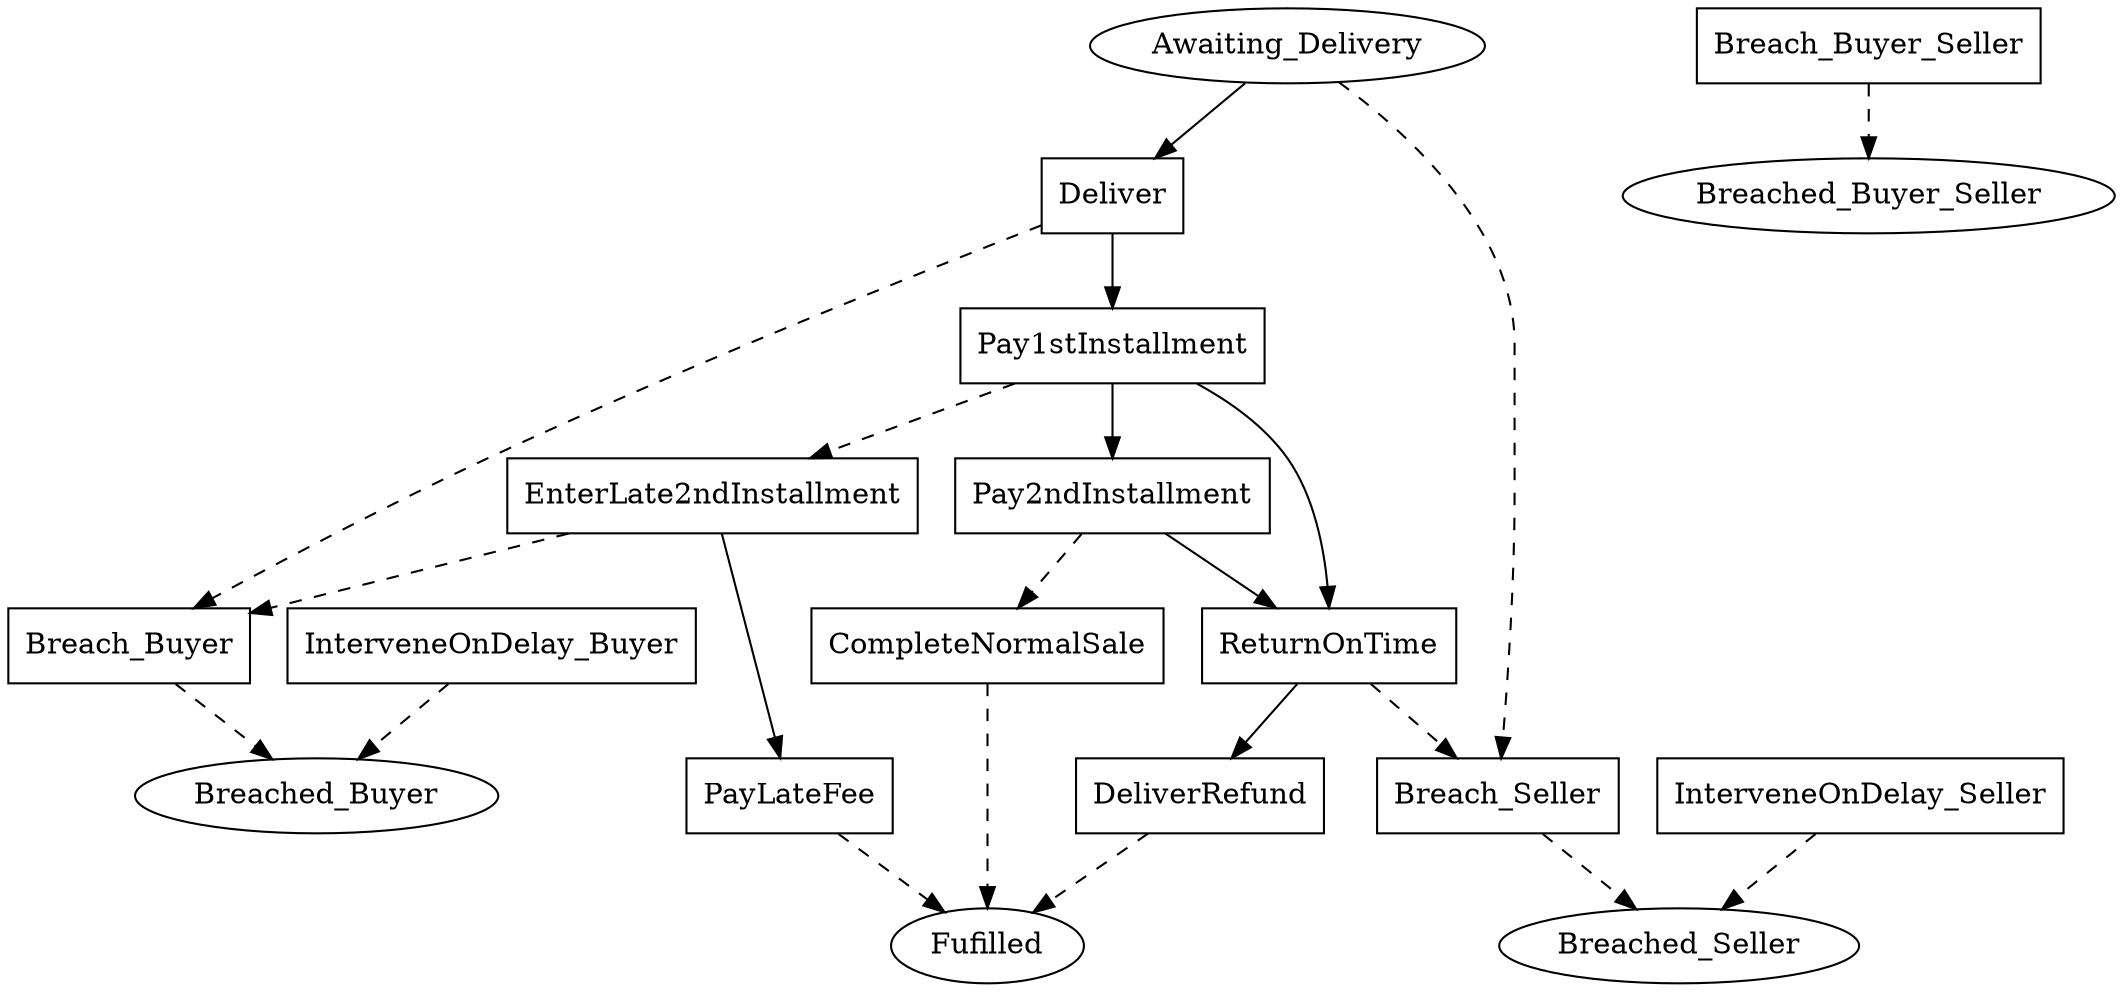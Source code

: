// THIS IS A GENERATED FILE. DO NOT EDIT.

digraph Two_part_sale_Hvitved_Laser_Printer {    
    Fulfilled[label=Fufilled];
    Awaiting_Delivery[label=Awaiting_Delivery];
	Breached_Seller[label=Breached_Seller];
	Breached_Buyer[label=Breached_Buyer];
	Breached_Buyer_Seller[label=Breached_Buyer_Seller]
    
     
    Deliver[label=Deliver,shape=box];
	Pay1stInstallment[label=Pay1stInstallment,shape=box];
	EnterLate2ndInstallment[label=EnterLate2ndInstallment,shape=box];
	Pay2ndInstallment[label=Pay2ndInstallment,shape=box];
	ReturnOnTime[label=ReturnOnTime,shape=box];
	PayLateFee[label=PayLateFee,shape=box];
	CompleteNormalSale[label=CompleteNormalSale,shape=box];
	DeliverRefund[label=DeliverRefund,shape=box];
	Breach_Seller[label=Breach_Seller,shape=box];
	Breach_Buyer[label=Breach_Buyer,shape=box];
	Breach_Buyer_Seller[label=Breach_Buyer_Seller,shape=box];
	InterveneOnDelay_Buyer[label=InterveneOnDelay_Buyer,shape=box];
	InterveneOnDelay_Seller[label=InterveneOnDelay_Seller,shape=box]    
    
    
    
    Awaiting_Delivery -> Deliver;
	Awaiting_Delivery -> Breach_Seller [style=dashed];
	Deliver -> Pay1stInstallment;
	Deliver -> Breach_Buyer [style=dashed];
	Pay1stInstallment -> Pay2ndInstallment;
	Pay1stInstallment -> ReturnOnTime;
	Pay1stInstallment -> EnterLate2ndInstallment [style=dashed];
	EnterLate2ndInstallment -> PayLateFee;
	EnterLate2ndInstallment -> Breach_Buyer [style=dashed];
	Pay2ndInstallment -> ReturnOnTime;
	Pay2ndInstallment -> CompleteNormalSale [style=dashed];
	ReturnOnTime -> DeliverRefund;
	ReturnOnTime -> Breach_Seller [style=dashed]
    
    PayLateFee -> Fulfilled [style=dashed];
	CompleteNormalSale -> Fulfilled [style=dashed];
	DeliverRefund -> Fulfilled [style=dashed];
	Breach_Seller -> Breached_Seller [style=dashed];
	Breach_Buyer -> Breached_Buyer [style=dashed];
	Breach_Buyer_Seller -> Breached_Buyer_Seller [style=dashed];
	InterveneOnDelay_Buyer -> Breached_Buyer [style=dashed];
	InterveneOnDelay_Seller -> Breached_Seller [style=dashed];
	     
    
       
}
